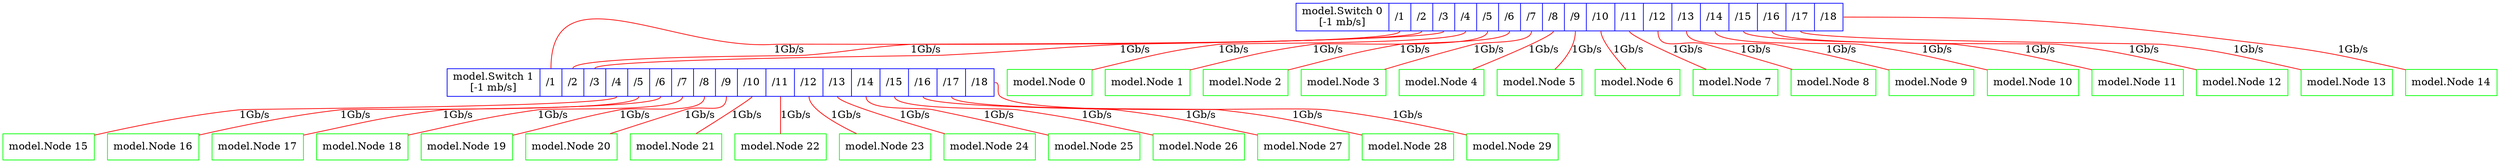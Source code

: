 digraph G {
node0 [shape=box, color=green, label="model.Node 0"];
node1 [shape=box, color=green, label="model.Node 1"];
node2 [shape=box, color=green, label="model.Node 2"];
node3 [shape=box, color=green, label="model.Node 3"];
node4 [shape=box, color=green, label="model.Node 4"];
node5 [shape=box, color=green, label="model.Node 5"];
node6 [shape=box, color=green, label="model.Node 6"];
node7 [shape=box, color=green, label="model.Node 7"];
node8 [shape=box, color=green, label="model.Node 8"];
node9 [shape=box, color=green, label="model.Node 9"];
node10 [shape=box, color=green, label="model.Node 10"];
node11 [shape=box, color=green, label="model.Node 11"];
node12 [shape=box, color=green, label="model.Node 12"];
node13 [shape=box, color=green, label="model.Node 13"];
node14 [shape=box, color=green, label="model.Node 14"];
node15 [shape=box, color=green, label="model.Node 15"];
node16 [shape=box, color=green, label="model.Node 16"];
node17 [shape=box, color=green, label="model.Node 17"];
node18 [shape=box, color=green, label="model.Node 18"];
node19 [shape=box, color=green, label="model.Node 19"];
node20 [shape=box, color=green, label="model.Node 20"];
node21 [shape=box, color=green, label="model.Node 21"];
node22 [shape=box, color=green, label="model.Node 22"];
node23 [shape=box, color=green, label="model.Node 23"];
node24 [shape=box, color=green, label="model.Node 24"];
node25 [shape=box, color=green, label="model.Node 25"];
node26 [shape=box, color=green, label="model.Node 26"];
node27 [shape=box, color=green, label="model.Node 27"];
node28 [shape=box, color=green, label="model.Node 28"];
node29 [shape=box, color=green, label="model.Node 29"];
switch0 [shape=record, color=blue, label="model.Switch 0\n[-1 mb/s]|<p1>/1|<p2>/2|<p3>/3|<p4>/4|<p5>/5|<p6>/6|<p7>/7|<p8>/8|<p9>/9|<p10>/10|<p11>/11|<p12>/12|<p13>/13|<p14>/14|<p15>/15|<p16>/16|<p17>/17|<p18>/18"];
switch1 [shape=record, color=blue, label="model.Switch 1\n[-1 mb/s]|<p1>/1|<p2>/2|<p3>/3|<p4>/4|<p5>/5|<p6>/6|<p7>/7|<p8>/8|<p9>/9|<p10>/10|<p11>/11|<p12>/12|<p13>/13|<p14>/14|<p15>/15|<p16>/16|<p17>/17|<p18>/18"];
switch0:p1 -> switch1:p1 [arrowhead=none, color=red, label="1Gb/s"]
switch0:p2 -> switch1:p2 [arrowhead=none, color=red, label="1Gb/s"]
switch0:p3 -> switch1:p3 [arrowhead=none, color=red, label="1Gb/s"]
switch0:p4 -> node0 [arrowhead=none, color=red, label="1Gb/s"]
switch0:p5 -> node1 [arrowhead=none, color=red, label="1Gb/s"]
switch0:p6 -> node2 [arrowhead=none, color=red, label="1Gb/s"]
switch0:p7 -> node3 [arrowhead=none, color=red, label="1Gb/s"]
switch0:p8 -> node4 [arrowhead=none, color=red, label="1Gb/s"]
switch0:p9 -> node5 [arrowhead=none, color=red, label="1Gb/s"]
switch0:p10 -> node6 [arrowhead=none, color=red, label="1Gb/s"]
switch0:p11 -> node7 [arrowhead=none, color=red, label="1Gb/s"]
switch0:p12 -> node8 [arrowhead=none, color=red, label="1Gb/s"]
switch0:p13 -> node9 [arrowhead=none, color=red, label="1Gb/s"]
switch0:p14 -> node10 [arrowhead=none, color=red, label="1Gb/s"]
switch0:p15 -> node11 [arrowhead=none, color=red, label="1Gb/s"]
switch0:p16 -> node12 [arrowhead=none, color=red, label="1Gb/s"]
switch0:p17 -> node13 [arrowhead=none, color=red, label="1Gb/s"]
switch0:p18 -> node14 [arrowhead=none, color=red, label="1Gb/s"]
switch1:p4 -> node15 [arrowhead=none, color=red, label="1Gb/s"]
switch1:p5 -> node16 [arrowhead=none, color=red, label="1Gb/s"]
switch1:p6 -> node17 [arrowhead=none, color=red, label="1Gb/s"]
switch1:p7 -> node18 [arrowhead=none, color=red, label="1Gb/s"]
switch1:p8 -> node19 [arrowhead=none, color=red, label="1Gb/s"]
switch1:p9 -> node20 [arrowhead=none, color=red, label="1Gb/s"]
switch1:p10 -> node21 [arrowhead=none, color=red, label="1Gb/s"]
switch1:p11 -> node22 [arrowhead=none, color=red, label="1Gb/s"]
switch1:p12 -> node23 [arrowhead=none, color=red, label="1Gb/s"]
switch1:p13 -> node24 [arrowhead=none, color=red, label="1Gb/s"]
switch1:p14 -> node25 [arrowhead=none, color=red, label="1Gb/s"]
switch1:p15 -> node26 [arrowhead=none, color=red, label="1Gb/s"]
switch1:p16 -> node27 [arrowhead=none, color=red, label="1Gb/s"]
switch1:p17 -> node28 [arrowhead=none, color=red, label="1Gb/s"]
switch1:p18 -> node29 [arrowhead=none, color=red, label="1Gb/s"]
}
